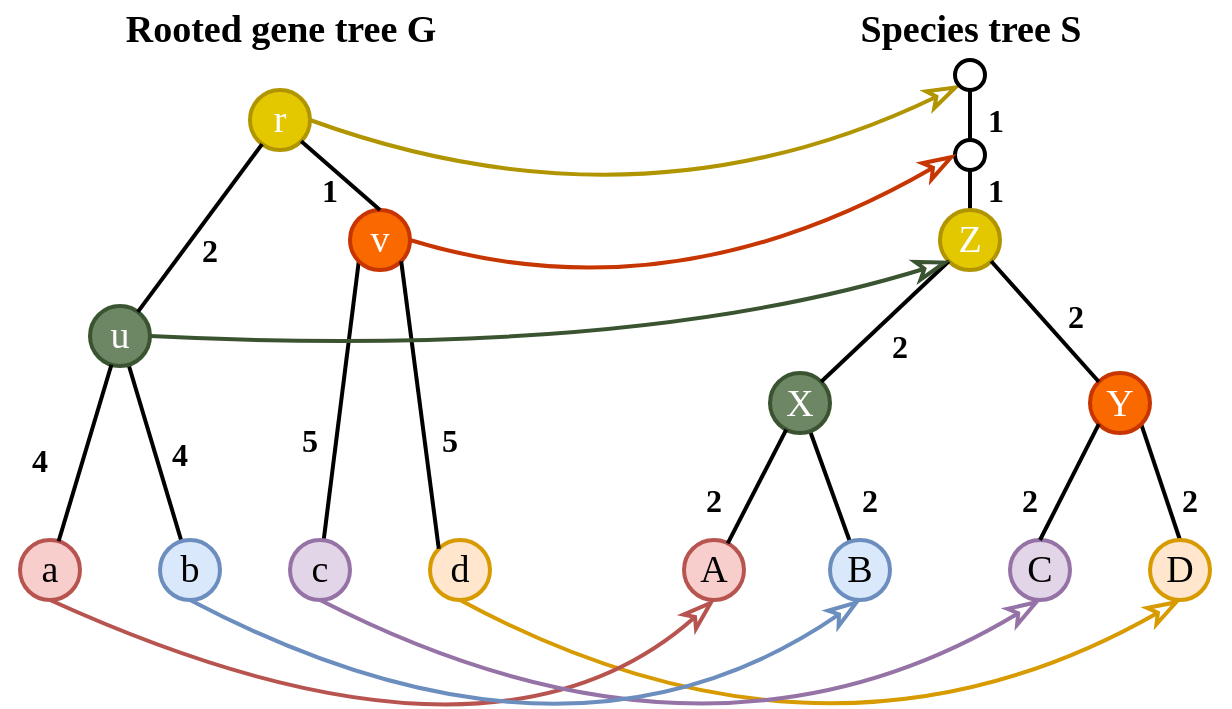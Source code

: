 <mxfile version="14.4.2" type="device"><diagram id="uxs5uGKM2SwPQpyDR3mF" name="Page-1"><mxGraphModel dx="868" dy="450" grid="1" gridSize="10" guides="1" tooltips="1" connect="1" arrows="1" fold="1" page="1" pageScale="1" pageWidth="827" pageHeight="1169" math="0" shadow="0"><root><mxCell id="0"/><mxCell id="1" parent="0"/><mxCell id="JA0bPEDkJzAflLUAI6f0-6" value="" style="endArrow=none;html=1;strokeWidth=2;fontSize=19;fontFamily=Times New Roman;exitX=0.5;exitY=0;exitDx=0;exitDy=0;entryX=1;entryY=1;entryDx=0;entryDy=0;" parent="1" source="JA0bPEDkJzAflLUAI6f0-1" target="LRIMlyZMbr6N9pQrg8V6-140" edge="1"><mxGeometry width="50" height="50" relative="1" as="geometry"><mxPoint x="1015" y="495" as="sourcePoint"/><mxPoint x="1030" y="420" as="targetPoint"/></mxGeometry></mxCell><mxCell id="LRIMlyZMbr6N9pQrg8V6-136" value="" style="endArrow=none;html=1;strokeWidth=2;fontSize=19;fontFamily=Times New Roman;" parent="1" source="LRIMlyZMbr6N9pQrg8V6-138" target="LRIMlyZMbr6N9pQrg8V6-139" edge="1"><mxGeometry width="50" height="50" relative="1" as="geometry"><mxPoint x="639.292" y="513.416" as="sourcePoint"/><mxPoint x="816" y="480" as="targetPoint"/></mxGeometry></mxCell><mxCell id="LRIMlyZMbr6N9pQrg8V6-137" value="&lt;font style=&quot;font-size: 19px;&quot;&gt;A&lt;/font&gt;" style="ellipse;whiteSpace=wrap;html=1;aspect=fixed;strokeWidth=2;strokeColor=#b85450;fontSize=19;fontFamily=Times New Roman;labelBackgroundColor=none;fillColor=#f8cecc;" parent="1" vertex="1"><mxGeometry x="767" y="480" width="30" height="30" as="geometry"/></mxCell><mxCell id="LRIMlyZMbr6N9pQrg8V6-138" value="&lt;font style=&quot;font-size: 19px;&quot;&gt;B&lt;/font&gt;" style="ellipse;whiteSpace=wrap;html=1;aspect=fixed;strokeWidth=2;fontSize=19;fontFamily=Times New Roman;fillColor=#dae8fc;strokeColor=#6c8ebf;" parent="1" vertex="1"><mxGeometry x="840" y="480" width="30" height="30" as="geometry"/></mxCell><mxCell id="LRIMlyZMbr6N9pQrg8V6-139" value="&lt;font style=&quot;font-size: 19px;&quot;&gt;X&lt;/font&gt;" style="ellipse;whiteSpace=wrap;html=1;aspect=fixed;strokeWidth=2;fontSize=19;fontFamily=Times New Roman;fillColor=#6d8764;strokeColor=#3A5431;fontColor=#ffffff;" parent="1" vertex="1"><mxGeometry x="810" y="396.5" width="30" height="30" as="geometry"/></mxCell><mxCell id="LRIMlyZMbr6N9pQrg8V6-140" value="&lt;font style=&quot;font-size: 19px;&quot;&gt;Y&lt;/font&gt;" style="ellipse;whiteSpace=wrap;html=1;aspect=fixed;strokeWidth=2;fontSize=19;fontFamily=Times New Roman;fillColor=#fa6800;strokeColor=#C73500;fontColor=#ffffff;" parent="1" vertex="1"><mxGeometry x="970" y="396.5" width="30" height="30" as="geometry"/></mxCell><mxCell id="LRIMlyZMbr6N9pQrg8V6-141" value="" style="endArrow=none;html=1;strokeWidth=2;fontSize=19;fontFamily=Times New Roman;" parent="1" source="LRIMlyZMbr6N9pQrg8V6-139" target="LRIMlyZMbr6N9pQrg8V6-137" edge="1"><mxGeometry width="50" height="50" relative="1" as="geometry"><mxPoint x="629.292" y="503.416" as="sourcePoint"/><mxPoint x="602.708" y="556.584" as="targetPoint"/></mxGeometry></mxCell><mxCell id="LRIMlyZMbr6N9pQrg8V6-143" value="&lt;b style=&quot;font-size: 19px;&quot;&gt;Species tree S&lt;/b&gt;" style="text;html=1;align=center;verticalAlign=middle;resizable=0;points=[];autosize=1;fontSize=19;fontFamily=Times New Roman;" parent="1" vertex="1"><mxGeometry x="845" y="210" width="130" height="30" as="geometry"/></mxCell><mxCell id="LRIMlyZMbr6N9pQrg8V6-148" value="&lt;b style=&quot;font-size: 19px&quot;&gt;Rooted gene tree G&lt;/b&gt;" style="text;html=1;align=center;verticalAlign=middle;resizable=0;points=[];autosize=1;fontSize=19;fontFamily=Times New Roman;" parent="1" vertex="1"><mxGeometry x="480" y="210" width="170" height="30" as="geometry"/></mxCell><mxCell id="LRIMlyZMbr6N9pQrg8V6-159" value="&lt;font style=&quot;font-size: 19px;&quot;&gt;C&lt;/font&gt;" style="ellipse;whiteSpace=wrap;html=1;aspect=fixed;strokeWidth=2;fontSize=19;fontFamily=Times New Roman;fillColor=#e1d5e7;strokeColor=#9673a6;" parent="1" vertex="1"><mxGeometry x="930" y="480" width="30" height="30" as="geometry"/></mxCell><mxCell id="LRIMlyZMbr6N9pQrg8V6-160" value="" style="endArrow=none;html=1;strokeWidth=2;fontSize=19;fontFamily=Times New Roman;entryX=0;entryY=1;entryDx=0;entryDy=0;" parent="1" source="LRIMlyZMbr6N9pQrg8V6-172" target="JA0bPEDkJzAflLUAI6f0-16" edge="1"><mxGeometry width="50" height="50" relative="1" as="geometry"><mxPoint x="585" y="530" as="sourcePoint"/><mxPoint x="271.708" y="546.584" as="targetPoint"/></mxGeometry></mxCell><mxCell id="LRIMlyZMbr6N9pQrg8V6-161" value="" style="endArrow=none;html=1;strokeWidth=2;fontSize=19;fontFamily=Times New Roman;" parent="1" source="LRIMlyZMbr6N9pQrg8V6-163" target="LRIMlyZMbr6N9pQrg8V6-164" edge="1"><mxGeometry width="50" height="50" relative="1" as="geometry"><mxPoint x="288.292" y="483.416" as="sourcePoint"/><mxPoint x="465" y="450" as="targetPoint"/></mxGeometry></mxCell><mxCell id="LRIMlyZMbr6N9pQrg8V6-162" value="&lt;font style=&quot;font-size: 19px&quot;&gt;a&lt;/font&gt;" style="ellipse;whiteSpace=wrap;html=1;aspect=fixed;strokeWidth=2;strokeColor=#b85450;fontSize=19;fontFamily=Times New Roman;labelBackgroundColor=none;fillColor=#f8cecc;" parent="1" vertex="1"><mxGeometry x="435" y="480" width="30" height="30" as="geometry"/></mxCell><mxCell id="LRIMlyZMbr6N9pQrg8V6-163" value="&lt;font style=&quot;font-size: 19px&quot;&gt;b&lt;/font&gt;" style="ellipse;whiteSpace=wrap;html=1;aspect=fixed;strokeWidth=2;fontSize=19;fontFamily=Times New Roman;fillColor=#dae8fc;strokeColor=#6c8ebf;" parent="1" vertex="1"><mxGeometry x="505" y="480" width="30" height="30" as="geometry"/></mxCell><mxCell id="LRIMlyZMbr6N9pQrg8V6-164" value="&lt;font style=&quot;font-size: 19px&quot;&gt;u&lt;/font&gt;" style="ellipse;whiteSpace=wrap;html=1;aspect=fixed;strokeWidth=2;fontSize=19;fontFamily=Times New Roman;fillColor=#6d8764;strokeColor=#3A5431;fontColor=#ffffff;" parent="1" vertex="1"><mxGeometry x="470" y="363" width="30" height="30" as="geometry"/></mxCell><mxCell id="LRIMlyZMbr6N9pQrg8V6-165" value="&lt;font style=&quot;font-size: 19px&quot;&gt;r&lt;/font&gt;" style="ellipse;whiteSpace=wrap;html=1;aspect=fixed;strokeWidth=2;fontSize=19;fontFamily=Times New Roman;fillColor=#e3c800;strokeColor=#B09500;fontColor=#ffffff;" parent="1" vertex="1"><mxGeometry x="550" y="255" width="30" height="30" as="geometry"/></mxCell><mxCell id="LRIMlyZMbr6N9pQrg8V6-166" value="" style="endArrow=none;html=1;strokeWidth=2;fontSize=19;fontFamily=Times New Roman;" parent="1" source="LRIMlyZMbr6N9pQrg8V6-164" target="LRIMlyZMbr6N9pQrg8V6-162" edge="1"><mxGeometry width="50" height="50" relative="1" as="geometry"><mxPoint x="278.292" y="473.416" as="sourcePoint"/><mxPoint x="251.708" y="526.584" as="targetPoint"/></mxGeometry></mxCell><mxCell id="LRIMlyZMbr6N9pQrg8V6-167" value="" style="endArrow=none;html=1;strokeWidth=2;fontSize=19;fontFamily=Times New Roman;" parent="1" source="LRIMlyZMbr6N9pQrg8V6-165" target="LRIMlyZMbr6N9pQrg8V6-164" edge="1"><mxGeometry width="50" height="50" relative="1" as="geometry"><mxPoint x="308.292" y="503.416" as="sourcePoint"/><mxPoint x="281.708" y="556.584" as="targetPoint"/></mxGeometry></mxCell><mxCell id="LRIMlyZMbr6N9pQrg8V6-172" value="&lt;font style=&quot;font-size: 19px&quot;&gt;c&lt;/font&gt;" style="ellipse;whiteSpace=wrap;html=1;aspect=fixed;strokeWidth=2;fontSize=19;fontFamily=Times New Roman;fillColor=#e1d5e7;strokeColor=#9673a6;" parent="1" vertex="1"><mxGeometry x="570" y="480" width="30" height="30" as="geometry"/></mxCell><mxCell id="LRIMlyZMbr6N9pQrg8V6-173" value="" style="endArrow=none;html=1;strokeWidth=2;fontSize=15;fontColor=#000000;exitX=0.5;exitY=0;exitDx=0;exitDy=0;" parent="1" source="LRIMlyZMbr6N9pQrg8V6-179" target="JA0bPEDkJzAflLUAI6f0-3" edge="1"><mxGeometry width="50" height="50" relative="1" as="geometry"><mxPoint x="705" y="400" as="sourcePoint"/><mxPoint x="866" y="330" as="targetPoint"/></mxGeometry></mxCell><mxCell id="LRIMlyZMbr6N9pQrg8V6-179" value="" style="ellipse;whiteSpace=wrap;html=1;aspect=fixed;strokeWidth=2;fontSize=19;fontFamily=Times New Roman;" parent="1" vertex="1"><mxGeometry x="902.5" y="280" width="15" height="15" as="geometry"/></mxCell><mxCell id="LRIMlyZMbr6N9pQrg8V6-184" value="" style="endArrow=classicThin;html=1;strokeColor=#B09500;strokeWidth=2;fontSize=15;fontColor=#000000;exitX=1;exitY=0.5;exitDx=0;exitDy=0;entryX=0;entryY=1;entryDx=0;entryDy=0;fillColor=#e3c800;endFill=0;curved=1;endSize=12;" parent="1" source="LRIMlyZMbr6N9pQrg8V6-165" target="O26_qMvIYMDSJW7dpQi_-1" edge="1"><mxGeometry width="50" height="50" relative="1" as="geometry"><mxPoint x="795" y="300" as="sourcePoint"/><mxPoint x="845" y="250" as="targetPoint"/><Array as="points"><mxPoint x="745" y="330"/></Array></mxGeometry></mxCell><mxCell id="LRIMlyZMbr6N9pQrg8V6-185" value="" style="endArrow=classicThin;html=1;fontSize=15;fontColor=#000000;endFill=0;exitX=0.5;exitY=1;exitDx=0;exitDy=0;endSize=12;strokeWidth=2;fillColor=#ffe6cc;strokeColor=#d79b00;curved=1;entryX=0.5;entryY=1;entryDx=0;entryDy=0;" parent="1" source="JA0bPEDkJzAflLUAI6f0-10" target="JA0bPEDkJzAflLUAI6f0-1" edge="1"><mxGeometry width="50" height="50" relative="1" as="geometry"><mxPoint x="605" y="135" as="sourcePoint"/><mxPoint x="810" y="400" as="targetPoint"/><Array as="points"><mxPoint x="840" y="610"/></Array></mxGeometry></mxCell><mxCell id="7pcF8f26fYmifXVNrIt_-2" value="" style="endArrow=classicThin;endFill=0;endSize=12;html=1;strokeWidth=2;sourcePerimeterSpacing=0;fontSize=19;fontFamily=Times New Roman;entryX=0.5;entryY=1;entryDx=0;entryDy=0;fillColor=#f8cecc;strokeColor=#b85450;curved=1;exitX=0.5;exitY=1;exitDx=0;exitDy=0;" parent="1" source="LRIMlyZMbr6N9pQrg8V6-162" target="LRIMlyZMbr6N9pQrg8V6-137" edge="1"><mxGeometry width="160" relative="1" as="geometry"><mxPoint x="540" y="510" as="sourcePoint"/><mxPoint x="790" y="510" as="targetPoint"/><Array as="points"><mxPoint x="670" y="610"/></Array></mxGeometry></mxCell><mxCell id="7pcF8f26fYmifXVNrIt_-3" value="" style="endArrow=classicThin;endFill=0;endSize=12;html=1;strokeWidth=2;sourcePerimeterSpacing=0;fontSize=19;fontFamily=Times New Roman;fillColor=#e1d5e7;strokeColor=#9673a6;curved=1;exitX=0.5;exitY=1;exitDx=0;exitDy=0;entryX=0.5;entryY=1;entryDx=0;entryDy=0;" parent="1" source="LRIMlyZMbr6N9pQrg8V6-172" target="LRIMlyZMbr6N9pQrg8V6-159" edge="1"><mxGeometry width="160" relative="1" as="geometry"><mxPoint x="610" y="510" as="sourcePoint"/><mxPoint x="920" y="500" as="targetPoint"/><Array as="points"><mxPoint x="780" y="610"/></Array></mxGeometry></mxCell><mxCell id="7pcF8f26fYmifXVNrIt_-4" value="" style="endArrow=classicThin;endFill=0;endSize=12;html=1;strokeWidth=2;sourcePerimeterSpacing=0;entryX=0.5;entryY=1;entryDx=0;entryDy=0;fontSize=19;fontFamily=Times New Roman;exitX=0.5;exitY=1;exitDx=0;exitDy=0;fillColor=#dae8fc;strokeColor=#6c8ebf;curved=1;" parent="1" source="LRIMlyZMbr6N9pQrg8V6-163" target="LRIMlyZMbr6N9pQrg8V6-138" edge="1"><mxGeometry width="160" relative="1" as="geometry"><mxPoint x="670" y="510" as="sourcePoint"/><mxPoint x="920" y="510" as="targetPoint"/><Array as="points"><mxPoint x="710" y="610"/></Array></mxGeometry></mxCell><mxCell id="JA0bPEDkJzAflLUAI6f0-1" value="&lt;font style=&quot;font-size: 19px&quot;&gt;D&lt;/font&gt;" style="ellipse;whiteSpace=wrap;html=1;aspect=fixed;strokeWidth=2;fontSize=19;fontFamily=Times New Roman;fillColor=#ffe6cc;strokeColor=#d79b00;" parent="1" vertex="1"><mxGeometry x="1000" y="480" width="30" height="30" as="geometry"/></mxCell><mxCell id="JA0bPEDkJzAflLUAI6f0-3" value="&lt;font style=&quot;font-size: 19px&quot;&gt;Z&lt;/font&gt;" style="ellipse;whiteSpace=wrap;html=1;aspect=fixed;strokeWidth=2;fontSize=19;fontFamily=Times New Roman;fillColor=#e3c800;strokeColor=#B09500;fontColor=#ffffff;" parent="1" vertex="1"><mxGeometry x="895" y="315" width="30" height="30" as="geometry"/></mxCell><mxCell id="JA0bPEDkJzAflLUAI6f0-5" value="" style="endArrow=none;html=1;strokeWidth=2;fontSize=19;fontFamily=Times New Roman;entryX=0;entryY=1;entryDx=0;entryDy=0;exitX=0.5;exitY=0;exitDx=0;exitDy=0;" parent="1" source="LRIMlyZMbr6N9pQrg8V6-159" target="LRIMlyZMbr6N9pQrg8V6-140" edge="1"><mxGeometry width="50" height="50" relative="1" as="geometry"><mxPoint x="960" y="460" as="sourcePoint"/><mxPoint x="798.9" y="491.681" as="targetPoint"/></mxGeometry></mxCell><mxCell id="JA0bPEDkJzAflLUAI6f0-9" value="" style="endArrow=none;html=1;strokeWidth=2;fontSize=19;fontFamily=Times New Roman;entryX=1;entryY=1;entryDx=0;entryDy=0;exitX=0;exitY=0;exitDx=0;exitDy=0;" parent="1" source="LRIMlyZMbr6N9pQrg8V6-140" target="JA0bPEDkJzAflLUAI6f0-3" edge="1"><mxGeometry width="50" height="50" relative="1" as="geometry"><mxPoint x="845.897" y="411.192" as="sourcePoint"/><mxPoint x="909.393" y="350.607" as="targetPoint"/></mxGeometry></mxCell><mxCell id="JA0bPEDkJzAflLUAI6f0-10" value="&lt;font style=&quot;font-size: 19px&quot;&gt;d&lt;/font&gt;" style="ellipse;whiteSpace=wrap;html=1;aspect=fixed;strokeWidth=2;fontSize=19;fontFamily=Times New Roman;fillColor=#ffe6cc;strokeColor=#d79b00;" parent="1" vertex="1"><mxGeometry x="640" y="480" width="30" height="30" as="geometry"/></mxCell><mxCell id="JA0bPEDkJzAflLUAI6f0-16" value="&lt;font style=&quot;font-size: 19px&quot;&gt;v&lt;/font&gt;" style="ellipse;whiteSpace=wrap;html=1;aspect=fixed;strokeWidth=2;fontSize=19;fontFamily=Times New Roman;fillColor=#fa6800;strokeColor=#C73500;fontColor=#ffffff;" parent="1" vertex="1"><mxGeometry x="600" y="315" width="30" height="30" as="geometry"/></mxCell><mxCell id="JA0bPEDkJzAflLUAI6f0-17" value="" style="endArrow=none;html=1;strokeWidth=2;fontSize=19;fontFamily=Times New Roman;entryX=1;entryY=1;entryDx=0;entryDy=0;exitX=0;exitY=0;exitDx=0;exitDy=0;" parent="1" source="JA0bPEDkJzAflLUAI6f0-10" target="JA0bPEDkJzAflLUAI6f0-16" edge="1"><mxGeometry width="50" height="50" relative="1" as="geometry"><mxPoint x="598.982" y="490.538" as="sourcePoint"/><mxPoint x="614.393" y="435.607" as="targetPoint"/></mxGeometry></mxCell><mxCell id="JA0bPEDkJzAflLUAI6f0-18" value="" style="endArrow=none;html=1;strokeWidth=2;fontSize=19;fontFamily=Times New Roman;entryX=0.5;entryY=0;entryDx=0;entryDy=0;exitX=1;exitY=1;exitDx=0;exitDy=0;" parent="1" source="LRIMlyZMbr6N9pQrg8V6-165" target="JA0bPEDkJzAflLUAI6f0-16" edge="1"><mxGeometry width="50" height="50" relative="1" as="geometry"><mxPoint x="608.982" y="500.538" as="sourcePoint"/><mxPoint x="624.393" y="445.607" as="targetPoint"/></mxGeometry></mxCell><mxCell id="JA0bPEDkJzAflLUAI6f0-19" value="" style="endArrow=classicThin;html=1;strokeWidth=2;fontSize=15;fontColor=#000000;exitX=1;exitY=0.5;exitDx=0;exitDy=0;entryX=0;entryY=0.5;entryDx=0;entryDy=0;endFill=0;curved=1;endSize=12;fillColor=#fa6800;strokeColor=#C73500;" parent="1" source="JA0bPEDkJzAflLUAI6f0-16" target="LRIMlyZMbr6N9pQrg8V6-179" edge="1"><mxGeometry width="50" height="50" relative="1" as="geometry"><mxPoint x="510" y="388" as="sourcePoint"/><mxPoint x="950" y="378" as="targetPoint"/><Array as="points"><mxPoint x="760" y="370"/></Array></mxGeometry></mxCell><mxCell id="JA0bPEDkJzAflLUAI6f0-21" value="&lt;font face=&quot;Times New Roman&quot;&gt;&lt;span style=&quot;font-size: 16px&quot;&gt;&lt;b&gt;2&lt;/b&gt;&lt;/span&gt;&lt;/font&gt;" style="text;html=1;strokeColor=none;fillColor=none;align=center;verticalAlign=middle;whiteSpace=wrap;rounded=0;" parent="1" vertex="1"><mxGeometry x="762" y="450" width="40" height="20" as="geometry"/></mxCell><mxCell id="JA0bPEDkJzAflLUAI6f0-22" value="&lt;font face=&quot;Times New Roman&quot; size=&quot;1&quot;&gt;&lt;b style=&quot;font-size: 16px&quot;&gt;2&lt;/b&gt;&lt;/font&gt;" style="text;html=1;strokeColor=none;fillColor=none;align=center;verticalAlign=middle;whiteSpace=wrap;rounded=0;" parent="1" vertex="1"><mxGeometry x="840" y="450" width="40" height="20" as="geometry"/></mxCell><mxCell id="JA0bPEDkJzAflLUAI6f0-23" value="&lt;font face=&quot;Times New Roman&quot; size=&quot;1&quot;&gt;&lt;b style=&quot;font-size: 16px&quot;&gt;2&lt;/b&gt;&lt;/font&gt;" style="text;html=1;strokeColor=none;fillColor=none;align=center;verticalAlign=middle;whiteSpace=wrap;rounded=0;" parent="1" vertex="1"><mxGeometry x="920" y="450" width="40" height="20" as="geometry"/></mxCell><mxCell id="JA0bPEDkJzAflLUAI6f0-24" value="&lt;font face=&quot;Times New Roman&quot; size=&quot;1&quot;&gt;&lt;b style=&quot;font-size: 16px&quot;&gt;2&lt;/b&gt;&lt;/font&gt;" style="text;html=1;strokeColor=none;fillColor=none;align=center;verticalAlign=middle;whiteSpace=wrap;rounded=0;" parent="1" vertex="1"><mxGeometry x="1000" y="450" width="40" height="20" as="geometry"/></mxCell><mxCell id="JA0bPEDkJzAflLUAI6f0-25" value="&lt;font face=&quot;Times New Roman&quot; size=&quot;1&quot;&gt;&lt;b style=&quot;font-size: 16px&quot;&gt;2&lt;/b&gt;&lt;/font&gt;" style="text;html=1;strokeColor=none;fillColor=none;align=center;verticalAlign=middle;whiteSpace=wrap;rounded=0;" parent="1" vertex="1"><mxGeometry x="942.5" y="357.5" width="40" height="20" as="geometry"/></mxCell><mxCell id="JA0bPEDkJzAflLUAI6f0-28" value="&lt;font face=&quot;Times New Roman&quot; size=&quot;1&quot;&gt;&lt;b style=&quot;font-size: 16px&quot;&gt;1&lt;/b&gt;&lt;/font&gt;" style="text;html=1;strokeColor=none;fillColor=none;align=center;verticalAlign=middle;whiteSpace=wrap;rounded=0;" parent="1" vertex="1"><mxGeometry x="902.5" y="295" width="40" height="20" as="geometry"/></mxCell><mxCell id="JA0bPEDkJzAflLUAI6f0-29" value="&lt;font face=&quot;Times New Roman&quot; size=&quot;1&quot;&gt;&lt;b style=&quot;font-size: 16px&quot;&gt;5&lt;/b&gt;&lt;/font&gt;" style="text;html=1;strokeColor=none;fillColor=none;align=center;verticalAlign=middle;whiteSpace=wrap;rounded=0;" parent="1" vertex="1"><mxGeometry x="560" y="420" width="40" height="20" as="geometry"/></mxCell><mxCell id="JA0bPEDkJzAflLUAI6f0-30" value="&lt;font face=&quot;Times New Roman&quot; size=&quot;1&quot;&gt;&lt;b style=&quot;font-size: 16px&quot;&gt;5&lt;/b&gt;&lt;/font&gt;" style="text;html=1;strokeColor=none;fillColor=none;align=center;verticalAlign=middle;whiteSpace=wrap;rounded=0;" parent="1" vertex="1"><mxGeometry x="630" y="420" width="40" height="20" as="geometry"/></mxCell><mxCell id="JA0bPEDkJzAflLUAI6f0-31" value="&lt;font face=&quot;Times New Roman&quot;&gt;&lt;span style=&quot;font-size: 16px&quot;&gt;&lt;b&gt;1&lt;/b&gt;&lt;/span&gt;&lt;/font&gt;" style="text;html=1;strokeColor=none;fillColor=none;align=center;verticalAlign=middle;whiteSpace=wrap;rounded=0;" parent="1" vertex="1"><mxGeometry x="570" y="295" width="40" height="20" as="geometry"/></mxCell><mxCell id="JA0bPEDkJzAflLUAI6f0-32" value="&lt;font face=&quot;Times New Roman&quot;&gt;&lt;span style=&quot;font-size: 16px&quot;&gt;&lt;b&gt;2&lt;/b&gt;&lt;/span&gt;&lt;/font&gt;" style="text;html=1;strokeColor=none;fillColor=none;align=center;verticalAlign=middle;whiteSpace=wrap;rounded=0;" parent="1" vertex="1"><mxGeometry x="510" y="325" width="40" height="20" as="geometry"/></mxCell><mxCell id="JA0bPEDkJzAflLUAI6f0-33" value="&lt;font face=&quot;Times New Roman&quot; size=&quot;1&quot;&gt;&lt;b style=&quot;font-size: 16px&quot;&gt;4&lt;/b&gt;&lt;/font&gt;" style="text;html=1;strokeColor=none;fillColor=none;align=center;verticalAlign=middle;whiteSpace=wrap;rounded=0;" parent="1" vertex="1"><mxGeometry x="425" y="430" width="40" height="20" as="geometry"/></mxCell><mxCell id="JA0bPEDkJzAflLUAI6f0-34" value="&lt;font face=&quot;Times New Roman&quot; size=&quot;1&quot;&gt;&lt;b style=&quot;font-size: 16px&quot;&gt;4&lt;/b&gt;&lt;/font&gt;" style="text;html=1;strokeColor=none;fillColor=none;align=center;verticalAlign=middle;whiteSpace=wrap;rounded=0;" parent="1" vertex="1"><mxGeometry x="495" y="426.5" width="40" height="20" as="geometry"/></mxCell><mxCell id="JA0bPEDkJzAflLUAI6f0-35" value="" style="endArrow=none;html=1;strokeWidth=2;fontSize=19;fontFamily=Times New Roman;entryX=1;entryY=0;entryDx=0;entryDy=0;exitX=0;exitY=1;exitDx=0;exitDy=0;" parent="1" source="JA0bPEDkJzAflLUAI6f0-3" target="LRIMlyZMbr6N9pQrg8V6-139" edge="1"><mxGeometry width="50" height="50" relative="1" as="geometry"><mxPoint x="984.393" y="410.893" as="sourcePoint"/><mxPoint x="930.607" y="350.607" as="targetPoint"/></mxGeometry></mxCell><mxCell id="JA0bPEDkJzAflLUAI6f0-36" value="" style="endArrow=classicThin;html=1;strokeWidth=2;fontSize=15;fontColor=#000000;exitX=1;exitY=0.5;exitDx=0;exitDy=0;entryX=0;entryY=1;entryDx=0;entryDy=0;endFill=0;curved=1;endSize=12;fillColor=#6d8764;strokeColor=#3A5431;" parent="1" source="LRIMlyZMbr6N9pQrg8V6-164" target="JA0bPEDkJzAflLUAI6f0-3" edge="1"><mxGeometry width="50" height="50" relative="1" as="geometry"><mxPoint x="640" y="425" as="sourcePoint"/><mxPoint x="980" y="421.5" as="targetPoint"/><Array as="points"><mxPoint x="740" y="390"/></Array></mxGeometry></mxCell><mxCell id="JA0bPEDkJzAflLUAI6f0-37" value="&lt;font face=&quot;Times New Roman&quot; size=&quot;1&quot;&gt;&lt;b style=&quot;font-size: 16px&quot;&gt;2&lt;/b&gt;&lt;/font&gt;" style="text;html=1;strokeColor=none;fillColor=none;align=center;verticalAlign=middle;whiteSpace=wrap;rounded=0;" parent="1" vertex="1"><mxGeometry x="855" y="373" width="40" height="20" as="geometry"/></mxCell><mxCell id="O26_qMvIYMDSJW7dpQi_-1" value="" style="ellipse;whiteSpace=wrap;html=1;aspect=fixed;strokeWidth=2;fontSize=19;fontFamily=Times New Roman;" parent="1" vertex="1"><mxGeometry x="902.5" y="240" width="15" height="15" as="geometry"/></mxCell><mxCell id="O26_qMvIYMDSJW7dpQi_-5" value="" style="endArrow=none;html=1;strokeWidth=2;fontSize=19;fontFamily=Times New Roman;entryX=0.5;entryY=1;entryDx=0;entryDy=0;exitX=0.5;exitY=0;exitDx=0;exitDy=0;" parent="1" source="LRIMlyZMbr6N9pQrg8V6-179" target="O26_qMvIYMDSJW7dpQi_-1" edge="1"><mxGeometry width="50" height="50" relative="1" as="geometry"><mxPoint x="965" y="500" as="sourcePoint"/><mxPoint x="994.393" y="442.107" as="targetPoint"/></mxGeometry></mxCell><mxCell id="O26_qMvIYMDSJW7dpQi_-6" value="&lt;font face=&quot;Times New Roman&quot; size=&quot;1&quot;&gt;&lt;b style=&quot;font-size: 16px&quot;&gt;1&lt;/b&gt;&lt;/font&gt;" style="text;html=1;strokeColor=none;fillColor=none;align=center;verticalAlign=middle;whiteSpace=wrap;rounded=0;" parent="1" vertex="1"><mxGeometry x="902.5" y="260" width="40" height="20" as="geometry"/></mxCell></root></mxGraphModel></diagram></mxfile>